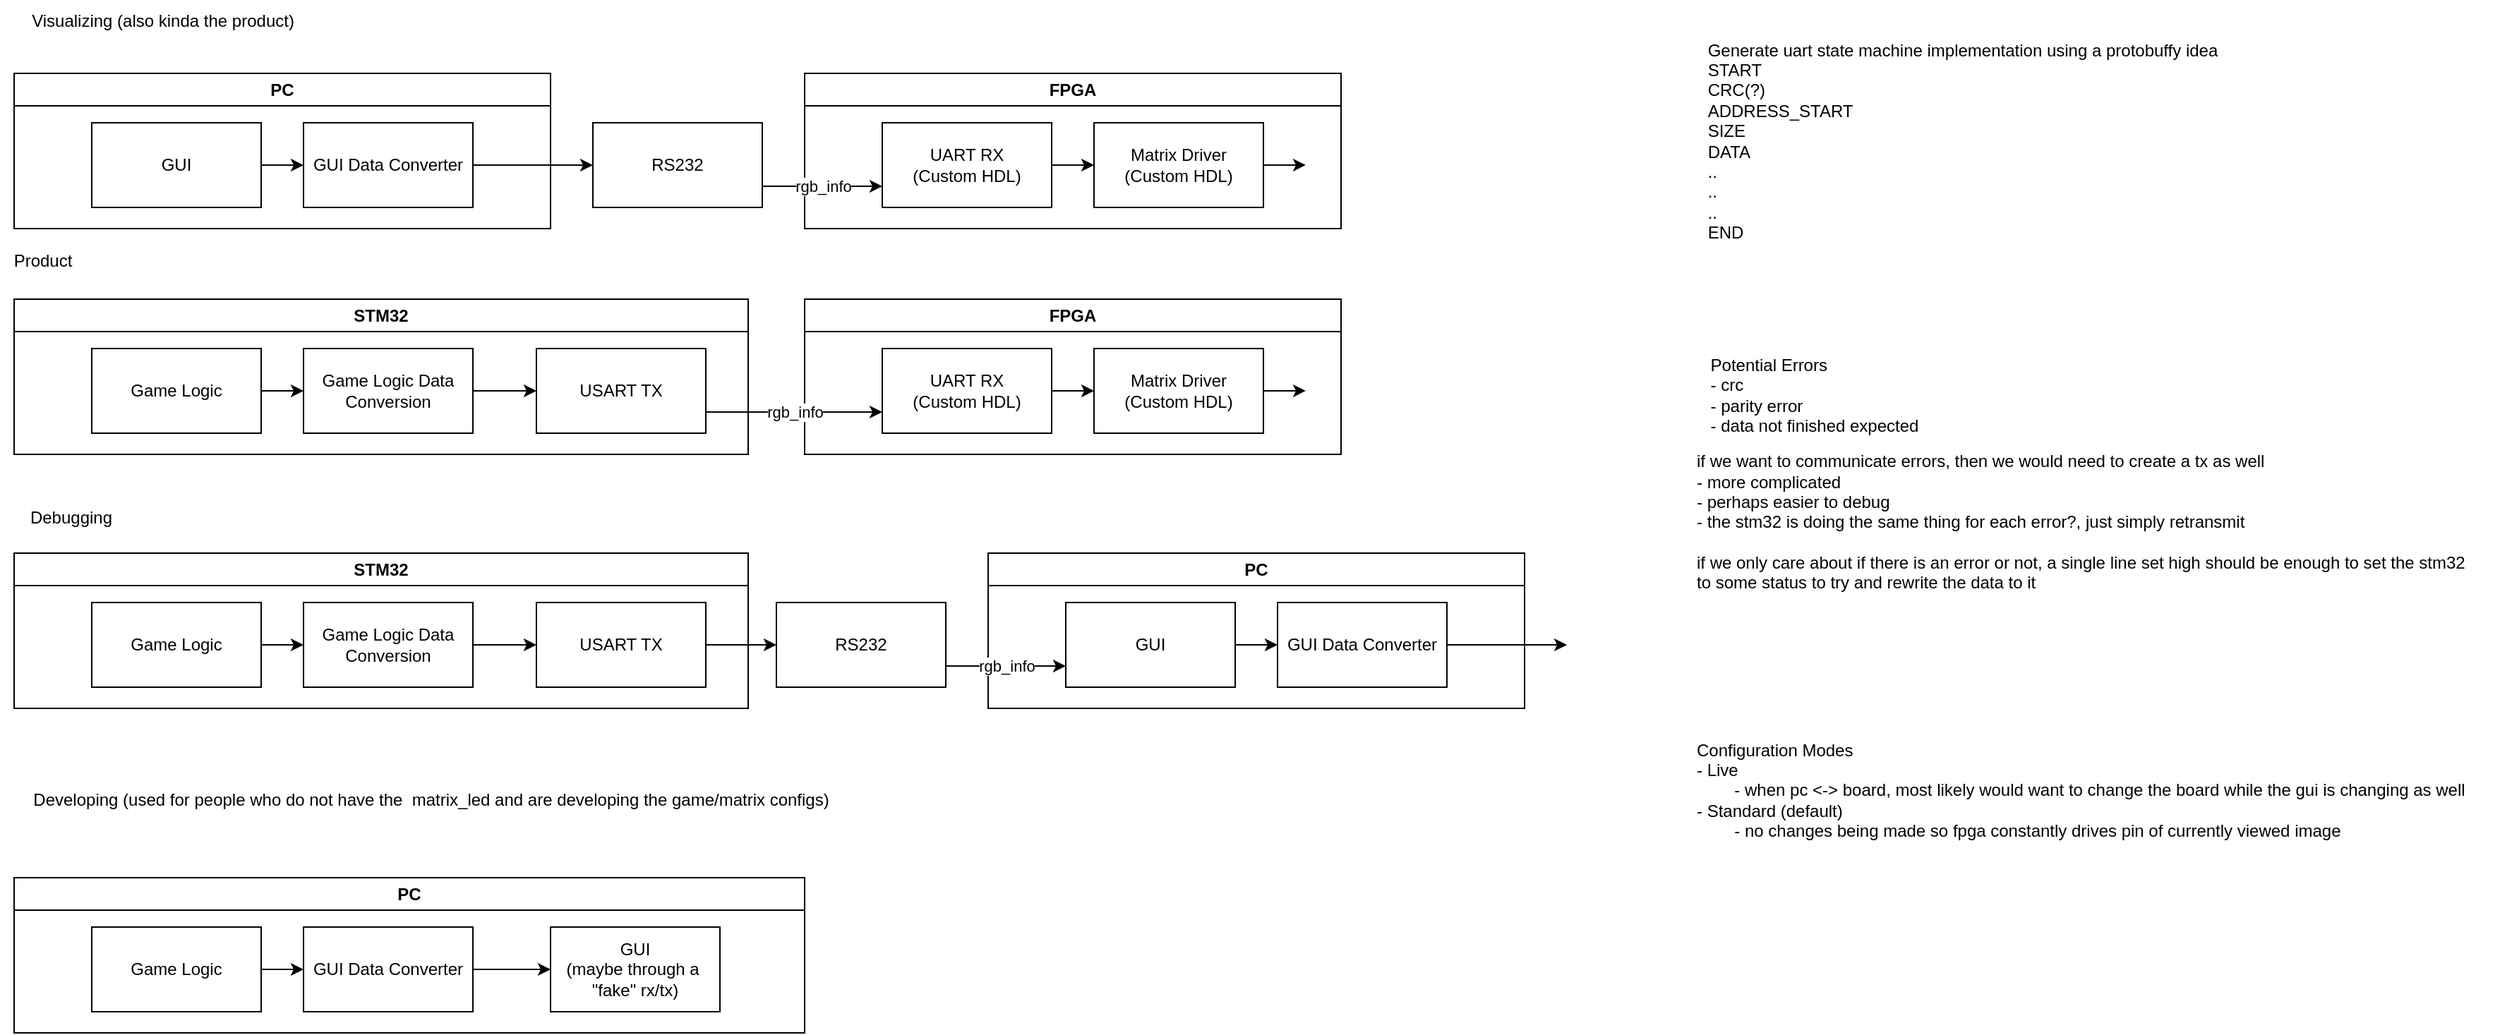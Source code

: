<mxfile>
    <diagram name="highlevel" id="ILkNMCB-ckAdee0KeORi">
        <mxGraphModel dx="1915" dy="809" grid="1" gridSize="10" guides="1" tooltips="1" connect="1" arrows="1" fold="1" page="1" pageScale="1" pageWidth="850" pageHeight="1100" math="0" shadow="0">
            <root>
                <mxCell id="0"/>
                <mxCell id="1" parent="0"/>
                <mxCell id="te0FBZQKtLvTDMSE9k3K-7" value="FPGA" style="swimlane;whiteSpace=wrap;html=1;" parent="1" vertex="1">
                    <mxGeometry x="590" y="80" width="380" height="110" as="geometry"/>
                </mxCell>
                <mxCell id="CgRlXd0XPTFSaaGUKUqt-2" value="UART RX&lt;br&gt;(Custom HDL)" style="rounded=0;whiteSpace=wrap;html=1;" parent="te0FBZQKtLvTDMSE9k3K-7" vertex="1">
                    <mxGeometry x="55" y="35" width="120" height="60" as="geometry"/>
                </mxCell>
                <mxCell id="CgRlXd0XPTFSaaGUKUqt-11" value="" style="edgeStyle=orthogonalEdgeStyle;rounded=0;orthogonalLoop=1;jettySize=auto;html=1;" parent="te0FBZQKtLvTDMSE9k3K-7" source="CgRlXd0XPTFSaaGUKUqt-7" edge="1">
                    <mxGeometry relative="1" as="geometry">
                        <mxPoint x="355" y="64.966" as="targetPoint"/>
                    </mxGeometry>
                </mxCell>
                <mxCell id="CgRlXd0XPTFSaaGUKUqt-7" value="Matrix Driver&lt;br&gt;(Custom HDL)" style="rounded=0;whiteSpace=wrap;html=1;" parent="te0FBZQKtLvTDMSE9k3K-7" vertex="1">
                    <mxGeometry x="205" y="35" width="120" height="60" as="geometry"/>
                </mxCell>
                <mxCell id="CgRlXd0XPTFSaaGUKUqt-9" value="" style="edgeStyle=orthogonalEdgeStyle;rounded=0;orthogonalLoop=1;jettySize=auto;html=1;" parent="te0FBZQKtLvTDMSE9k3K-7" source="CgRlXd0XPTFSaaGUKUqt-2" target="CgRlXd0XPTFSaaGUKUqt-7" edge="1">
                    <mxGeometry relative="1" as="geometry"/>
                </mxCell>
                <mxCell id="te0FBZQKtLvTDMSE9k3K-8" value="PC" style="swimlane;whiteSpace=wrap;html=1;" parent="1" vertex="1">
                    <mxGeometry x="30" y="80" width="380" height="110" as="geometry"/>
                </mxCell>
                <mxCell id="te0FBZQKtLvTDMSE9k3K-10" value="GUI" style="rounded=0;whiteSpace=wrap;html=1;" parent="te0FBZQKtLvTDMSE9k3K-8" vertex="1">
                    <mxGeometry x="55" y="35" width="120" height="60" as="geometry"/>
                </mxCell>
                <mxCell id="te0FBZQKtLvTDMSE9k3K-12" value="GUI Data Converter" style="rounded=0;whiteSpace=wrap;html=1;" parent="te0FBZQKtLvTDMSE9k3K-8" vertex="1">
                    <mxGeometry x="205" y="35" width="120" height="60" as="geometry"/>
                </mxCell>
                <mxCell id="te0FBZQKtLvTDMSE9k3K-13" value="" style="edgeStyle=orthogonalEdgeStyle;rounded=0;orthogonalLoop=1;jettySize=auto;html=1;" parent="te0FBZQKtLvTDMSE9k3K-8" source="te0FBZQKtLvTDMSE9k3K-10" target="te0FBZQKtLvTDMSE9k3K-12" edge="1">
                    <mxGeometry relative="1" as="geometry"/>
                </mxCell>
                <mxCell id="te0FBZQKtLvTDMSE9k3K-35" value="rgb_info" style="edgeStyle=orthogonalEdgeStyle;rounded=0;orthogonalLoop=1;jettySize=auto;html=1;exitX=1;exitY=0.75;exitDx=0;exitDy=0;entryX=0;entryY=0.75;entryDx=0;entryDy=0;" parent="1" source="te0FBZQKtLvTDMSE9k3K-15" target="CgRlXd0XPTFSaaGUKUqt-2" edge="1">
                    <mxGeometry relative="1" as="geometry"/>
                </mxCell>
                <mxCell id="te0FBZQKtLvTDMSE9k3K-15" value="RS232" style="rounded=0;whiteSpace=wrap;html=1;" parent="1" vertex="1">
                    <mxGeometry x="440" y="115" width="120" height="60" as="geometry"/>
                </mxCell>
                <mxCell id="te0FBZQKtLvTDMSE9k3K-11" value="" style="edgeStyle=orthogonalEdgeStyle;rounded=0;orthogonalLoop=1;jettySize=auto;html=1;entryX=0;entryY=0.5;entryDx=0;entryDy=0;" parent="1" source="te0FBZQKtLvTDMSE9k3K-12" target="te0FBZQKtLvTDMSE9k3K-15" edge="1">
                    <mxGeometry relative="1" as="geometry">
                        <mxPoint x="385" y="144.966" as="targetPoint"/>
                    </mxGeometry>
                </mxCell>
                <mxCell id="te0FBZQKtLvTDMSE9k3K-16" value="FPGA" style="swimlane;whiteSpace=wrap;html=1;" parent="1" vertex="1">
                    <mxGeometry x="590" y="240" width="380" height="110" as="geometry"/>
                </mxCell>
                <mxCell id="te0FBZQKtLvTDMSE9k3K-17" value="UART RX&lt;br&gt;(Custom HDL)" style="rounded=0;whiteSpace=wrap;html=1;" parent="te0FBZQKtLvTDMSE9k3K-16" vertex="1">
                    <mxGeometry x="55" y="35" width="120" height="60" as="geometry"/>
                </mxCell>
                <mxCell id="te0FBZQKtLvTDMSE9k3K-18" value="" style="edgeStyle=orthogonalEdgeStyle;rounded=0;orthogonalLoop=1;jettySize=auto;html=1;" parent="te0FBZQKtLvTDMSE9k3K-16" source="te0FBZQKtLvTDMSE9k3K-19" edge="1">
                    <mxGeometry relative="1" as="geometry">
                        <mxPoint x="355" y="64.966" as="targetPoint"/>
                    </mxGeometry>
                </mxCell>
                <mxCell id="te0FBZQKtLvTDMSE9k3K-19" value="Matrix Driver&lt;br&gt;(Custom HDL)" style="rounded=0;whiteSpace=wrap;html=1;" parent="te0FBZQKtLvTDMSE9k3K-16" vertex="1">
                    <mxGeometry x="205" y="35" width="120" height="60" as="geometry"/>
                </mxCell>
                <mxCell id="te0FBZQKtLvTDMSE9k3K-20" value="" style="edgeStyle=orthogonalEdgeStyle;rounded=0;orthogonalLoop=1;jettySize=auto;html=1;" parent="te0FBZQKtLvTDMSE9k3K-16" source="te0FBZQKtLvTDMSE9k3K-17" target="te0FBZQKtLvTDMSE9k3K-19" edge="1">
                    <mxGeometry relative="1" as="geometry"/>
                </mxCell>
                <mxCell id="te0FBZQKtLvTDMSE9k3K-21" value="STM32" style="swimlane;whiteSpace=wrap;html=1;" parent="1" vertex="1">
                    <mxGeometry x="30" y="240" width="520" height="110" as="geometry"/>
                </mxCell>
                <mxCell id="te0FBZQKtLvTDMSE9k3K-22" value="Game Logic" style="rounded=0;whiteSpace=wrap;html=1;" parent="te0FBZQKtLvTDMSE9k3K-21" vertex="1">
                    <mxGeometry x="55" y="35" width="120" height="60" as="geometry"/>
                </mxCell>
                <mxCell id="te0FBZQKtLvTDMSE9k3K-29" value="" style="edgeStyle=orthogonalEdgeStyle;rounded=0;orthogonalLoop=1;jettySize=auto;html=1;" parent="te0FBZQKtLvTDMSE9k3K-21" source="te0FBZQKtLvTDMSE9k3K-23" target="te0FBZQKtLvTDMSE9k3K-28" edge="1">
                    <mxGeometry relative="1" as="geometry"/>
                </mxCell>
                <mxCell id="te0FBZQKtLvTDMSE9k3K-23" value="Game Logic Data Conversion" style="rounded=0;whiteSpace=wrap;html=1;" parent="te0FBZQKtLvTDMSE9k3K-21" vertex="1">
                    <mxGeometry x="205" y="35" width="120" height="60" as="geometry"/>
                </mxCell>
                <mxCell id="te0FBZQKtLvTDMSE9k3K-24" value="" style="edgeStyle=orthogonalEdgeStyle;rounded=0;orthogonalLoop=1;jettySize=auto;html=1;" parent="te0FBZQKtLvTDMSE9k3K-21" source="te0FBZQKtLvTDMSE9k3K-22" target="te0FBZQKtLvTDMSE9k3K-23" edge="1">
                    <mxGeometry relative="1" as="geometry"/>
                </mxCell>
                <mxCell id="te0FBZQKtLvTDMSE9k3K-28" value="USART TX" style="rounded=0;whiteSpace=wrap;html=1;" parent="te0FBZQKtLvTDMSE9k3K-21" vertex="1">
                    <mxGeometry x="370" y="35" width="120" height="60" as="geometry"/>
                </mxCell>
                <mxCell id="te0FBZQKtLvTDMSE9k3K-32" value="rgb_info" style="edgeStyle=orthogonalEdgeStyle;rounded=0;orthogonalLoop=1;jettySize=auto;html=1;exitX=1;exitY=0.75;exitDx=0;exitDy=0;entryX=0;entryY=0.75;entryDx=0;entryDy=0;" parent="1" source="te0FBZQKtLvTDMSE9k3K-28" target="te0FBZQKtLvTDMSE9k3K-17" edge="1">
                    <mxGeometry relative="1" as="geometry"/>
                </mxCell>
                <mxCell id="te0FBZQKtLvTDMSE9k3K-38" value="&lt;div style=&quot;text-align: left;&quot;&gt;&lt;span style=&quot;background-color: initial;&quot;&gt;Potential Errors&lt;/span&gt;&lt;/div&gt;&lt;div style=&quot;text-align: left;&quot;&gt;&lt;span style=&quot;background-color: initial;&quot;&gt;- crc&lt;/span&gt;&lt;/div&gt;&lt;div style=&quot;text-align: left;&quot;&gt;&lt;span style=&quot;background-color: initial;&quot;&gt;- parity error&lt;/span&gt;&lt;/div&gt;&lt;div style=&quot;text-align: left;&quot;&gt;- data not finished expected&lt;/div&gt;" style="text;html=1;align=center;verticalAlign=middle;resizable=0;points=[];autosize=1;strokeColor=none;fillColor=none;" parent="1" vertex="1">
                    <mxGeometry x="1220" y="273" width="170" height="70" as="geometry"/>
                </mxCell>
                <mxCell id="te0FBZQKtLvTDMSE9k3K-39" value="&lt;div style=&quot;text-align: left;&quot;&gt;&lt;span style=&quot;background-color: initial;&quot;&gt;Generate uart state machine implementation using a protobuffy idea&lt;/span&gt;&lt;/div&gt;&lt;div style=&quot;text-align: left;&quot;&gt;START&lt;/div&gt;&lt;div style=&quot;text-align: left;&quot;&gt;CRC(?)&lt;/div&gt;&lt;div style=&quot;text-align: left;&quot;&gt;ADDRESS_START&lt;/div&gt;&lt;div style=&quot;text-align: left;&quot;&gt;SIZE&lt;br&gt;DATA&lt;/div&gt;&lt;div style=&quot;text-align: left;&quot;&gt;..&lt;/div&gt;&lt;div style=&quot;text-align: left;&quot;&gt;..&lt;/div&gt;&lt;div style=&quot;text-align: left;&quot;&gt;..&lt;/div&gt;&lt;div style=&quot;text-align: left;&quot;&gt;END&lt;/div&gt;" style="text;html=1;align=center;verticalAlign=middle;resizable=0;points=[];autosize=1;strokeColor=none;fillColor=none;" parent="1" vertex="1">
                    <mxGeometry x="1220" y="48" width="380" height="160" as="geometry"/>
                </mxCell>
                <mxCell id="h1CI1jJdYWx2VReyzGrE-3" value="if we want to communicate errors, then we would need to create a tx as well&lt;br&gt;- more complicated&lt;br&gt;- perhaps easier to debug&lt;br&gt;- the stm32 is doing the same thing for each error?, just simply retransmit&lt;br&gt;&lt;br&gt;if we only care about if there is an error or not, a single line set high should be enough to set the stm32&amp;nbsp;&lt;br&gt;to some status to try and rewrite the data to it" style="text;html=1;align=left;verticalAlign=middle;resizable=0;points=[];autosize=1;strokeColor=none;fillColor=none;" parent="1" vertex="1">
                    <mxGeometry x="1220" y="343" width="570" height="110" as="geometry"/>
                </mxCell>
                <mxCell id="hAK6SzXhCe6GWckzacqC-31" value="PC" style="swimlane;whiteSpace=wrap;html=1;" parent="1" vertex="1">
                    <mxGeometry x="720" y="420" width="380" height="110" as="geometry"/>
                </mxCell>
                <mxCell id="hAK6SzXhCe6GWckzacqC-32" value="GUI" style="rounded=0;whiteSpace=wrap;html=1;" parent="hAK6SzXhCe6GWckzacqC-31" vertex="1">
                    <mxGeometry x="55" y="35" width="120" height="60" as="geometry"/>
                </mxCell>
                <mxCell id="hAK6SzXhCe6GWckzacqC-33" value="GUI Data Converter" style="rounded=0;whiteSpace=wrap;html=1;" parent="hAK6SzXhCe6GWckzacqC-31" vertex="1">
                    <mxGeometry x="205" y="35" width="120" height="60" as="geometry"/>
                </mxCell>
                <mxCell id="hAK6SzXhCe6GWckzacqC-34" value="" style="edgeStyle=orthogonalEdgeStyle;rounded=0;orthogonalLoop=1;jettySize=auto;html=1;" parent="hAK6SzXhCe6GWckzacqC-31" source="hAK6SzXhCe6GWckzacqC-32" target="hAK6SzXhCe6GWckzacqC-33" edge="1">
                    <mxGeometry relative="1" as="geometry"/>
                </mxCell>
                <mxCell id="hAK6SzXhCe6GWckzacqC-37" value="" style="edgeStyle=orthogonalEdgeStyle;rounded=0;orthogonalLoop=1;jettySize=auto;html=1;entryX=0;entryY=0.5;entryDx=0;entryDy=0;" parent="1" source="hAK6SzXhCe6GWckzacqC-33" edge="1">
                    <mxGeometry relative="1" as="geometry">
                        <mxPoint x="1130" y="485" as="targetPoint"/>
                    </mxGeometry>
                </mxCell>
                <mxCell id="hAK6SzXhCe6GWckzacqC-42" value="rgb_info" style="edgeStyle=orthogonalEdgeStyle;rounded=0;orthogonalLoop=1;jettySize=auto;html=1;exitX=1;exitY=0.75;exitDx=0;exitDy=0;entryX=0;entryY=0.75;entryDx=0;entryDy=0;" parent="1" source="hAK6SzXhCe6GWckzacqC-38" target="hAK6SzXhCe6GWckzacqC-32" edge="1">
                    <mxGeometry relative="1" as="geometry"/>
                </mxCell>
                <mxCell id="hAK6SzXhCe6GWckzacqC-38" value="RS232" style="rounded=0;whiteSpace=wrap;html=1;" parent="1" vertex="1">
                    <mxGeometry x="570" y="455" width="120" height="60" as="geometry"/>
                </mxCell>
                <mxCell id="hAK6SzXhCe6GWckzacqC-39" value="Configuration Modes&lt;br&gt;- Live&lt;br&gt;&lt;span style=&quot;white-space: pre;&quot;&gt;&#9;&lt;/span&gt;- when pc &amp;lt;-&amp;gt; board, most likely would want to change the board while the gui is changing as well&lt;br&gt;- Standard (default)&lt;br&gt;&lt;span style=&quot;white-space: pre;&quot;&gt;&#9;&lt;/span&gt;- no changes being made so fpga constantly drives pin of currently viewed image" style="text;html=1;align=left;verticalAlign=middle;resizable=0;points=[];autosize=1;strokeColor=none;fillColor=none;" parent="1" vertex="1">
                    <mxGeometry x="1220" y="543" width="570" height="90" as="geometry"/>
                </mxCell>
                <mxCell id="hAK6SzXhCe6GWckzacqC-44" value="STM32" style="swimlane;whiteSpace=wrap;html=1;" parent="1" vertex="1">
                    <mxGeometry x="30" y="420" width="520" height="110" as="geometry"/>
                </mxCell>
                <mxCell id="hAK6SzXhCe6GWckzacqC-45" value="Game Logic" style="rounded=0;whiteSpace=wrap;html=1;" parent="hAK6SzXhCe6GWckzacqC-44" vertex="1">
                    <mxGeometry x="55" y="35" width="120" height="60" as="geometry"/>
                </mxCell>
                <mxCell id="hAK6SzXhCe6GWckzacqC-46" value="" style="edgeStyle=orthogonalEdgeStyle;rounded=0;orthogonalLoop=1;jettySize=auto;html=1;" parent="hAK6SzXhCe6GWckzacqC-44" source="hAK6SzXhCe6GWckzacqC-47" target="hAK6SzXhCe6GWckzacqC-49" edge="1">
                    <mxGeometry relative="1" as="geometry"/>
                </mxCell>
                <mxCell id="hAK6SzXhCe6GWckzacqC-47" value="Game Logic Data Conversion" style="rounded=0;whiteSpace=wrap;html=1;" parent="hAK6SzXhCe6GWckzacqC-44" vertex="1">
                    <mxGeometry x="205" y="35" width="120" height="60" as="geometry"/>
                </mxCell>
                <mxCell id="hAK6SzXhCe6GWckzacqC-48" value="" style="edgeStyle=orthogonalEdgeStyle;rounded=0;orthogonalLoop=1;jettySize=auto;html=1;" parent="hAK6SzXhCe6GWckzacqC-44" source="hAK6SzXhCe6GWckzacqC-45" target="hAK6SzXhCe6GWckzacqC-47" edge="1">
                    <mxGeometry relative="1" as="geometry"/>
                </mxCell>
                <mxCell id="hAK6SzXhCe6GWckzacqC-49" value="USART TX" style="rounded=0;whiteSpace=wrap;html=1;" parent="hAK6SzXhCe6GWckzacqC-44" vertex="1">
                    <mxGeometry x="370" y="35" width="120" height="60" as="geometry"/>
                </mxCell>
                <mxCell id="hAK6SzXhCe6GWckzacqC-50" style="edgeStyle=orthogonalEdgeStyle;rounded=0;orthogonalLoop=1;jettySize=auto;html=1;exitX=1;exitY=0.5;exitDx=0;exitDy=0;entryX=0;entryY=0.5;entryDx=0;entryDy=0;" parent="1" source="hAK6SzXhCe6GWckzacqC-49" target="hAK6SzXhCe6GWckzacqC-38" edge="1">
                    <mxGeometry relative="1" as="geometry"/>
                </mxCell>
                <mxCell id="hAK6SzXhCe6GWckzacqC-51" value="Visualizing (also kinda the product)" style="text;html=1;align=center;verticalAlign=middle;resizable=0;points=[];autosize=1;strokeColor=none;fillColor=none;" parent="1" vertex="1">
                    <mxGeometry x="30" y="28" width="210" height="30" as="geometry"/>
                </mxCell>
                <mxCell id="hAK6SzXhCe6GWckzacqC-52" value="Product" style="text;html=1;align=center;verticalAlign=middle;resizable=0;points=[];autosize=1;strokeColor=none;fillColor=none;" parent="1" vertex="1">
                    <mxGeometry x="20" y="198" width="60" height="30" as="geometry"/>
                </mxCell>
                <mxCell id="hAK6SzXhCe6GWckzacqC-53" value="Debugging" style="text;html=1;align=center;verticalAlign=middle;resizable=0;points=[];autosize=1;strokeColor=none;fillColor=none;" parent="1" vertex="1">
                    <mxGeometry x="30" y="380" width="80" height="30" as="geometry"/>
                </mxCell>
                <mxCell id="2" value="Developing (used for people who do not have the&amp;nbsp; matrix_led and are developing the game/matrix configs)" style="text;html=1;align=center;verticalAlign=middle;resizable=0;points=[];autosize=1;strokeColor=none;fillColor=none;" vertex="1" parent="1">
                    <mxGeometry x="30" y="580" width="590" height="30" as="geometry"/>
                </mxCell>
                <mxCell id="3" value="PC" style="swimlane;whiteSpace=wrap;html=1;" vertex="1" parent="1">
                    <mxGeometry x="30" y="650" width="560" height="110" as="geometry"/>
                </mxCell>
                <mxCell id="4" value="Game Logic" style="rounded=0;whiteSpace=wrap;html=1;" vertex="1" parent="3">
                    <mxGeometry x="55" y="35" width="120" height="60" as="geometry"/>
                </mxCell>
                <mxCell id="5" value="GUI Data Converter" style="rounded=0;whiteSpace=wrap;html=1;" vertex="1" parent="3">
                    <mxGeometry x="205" y="35" width="120" height="60" as="geometry"/>
                </mxCell>
                <mxCell id="6" value="" style="edgeStyle=orthogonalEdgeStyle;rounded=0;orthogonalLoop=1;jettySize=auto;html=1;" edge="1" parent="3" source="4" target="5">
                    <mxGeometry relative="1" as="geometry"/>
                </mxCell>
                <mxCell id="9" value="GUI&lt;br&gt;(maybe through a&amp;nbsp;&lt;br&gt;&quot;fake&quot; rx/tx)" style="rounded=0;whiteSpace=wrap;html=1;" vertex="1" parent="3">
                    <mxGeometry x="380" y="35" width="120" height="60" as="geometry"/>
                </mxCell>
                <mxCell id="7" value="" style="edgeStyle=orthogonalEdgeStyle;rounded=0;orthogonalLoop=1;jettySize=auto;html=1;entryX=0;entryY=0.5;entryDx=0;entryDy=0;" edge="1" parent="3" source="5" target="9">
                    <mxGeometry relative="1" as="geometry">
                        <mxPoint x="410" y="65.0" as="targetPoint"/>
                    </mxGeometry>
                </mxCell>
            </root>
        </mxGraphModel>
    </diagram>
    <diagram id="-IC6wg0z2GdO65AuYM95" name="gui">
        <mxGraphModel dx="1628" dy="688" grid="1" gridSize="10" guides="1" tooltips="1" connect="1" arrows="1" fold="1" page="1" pageScale="1" pageWidth="850" pageHeight="1100" math="0" shadow="0">
            <root>
                <mxCell id="0"/>
                <mxCell id="1" parent="0"/>
                <mxCell id="V7rv--miyUj9_GfnPnwT-2" value="matrix" style="rounded=0;whiteSpace=wrap;html=1;" parent="1" vertex="1">
                    <mxGeometry width="260" height="340" as="geometry"/>
                </mxCell>
                <mxCell id="V7rv--miyUj9_GfnPnwT-3" value="color selection" style="rounded=0;whiteSpace=wrap;html=1;" parent="1" vertex="1">
                    <mxGeometry x="260" width="160" height="60" as="geometry"/>
                </mxCell>
                <mxCell id="V7rv--miyUj9_GfnPnwT-5" value="save/load" style="rounded=0;whiteSpace=wrap;html=1;" parent="1" vertex="1">
                    <mxGeometry x="260" y="60" width="160" height="60" as="geometry"/>
                </mxCell>
                <mxCell id="V7rv--miyUj9_GfnPnwT-6" value="png preview" style="rounded=0;whiteSpace=wrap;html=1;" parent="1" vertex="1">
                    <mxGeometry x="260" y="180" width="160" height="160" as="geometry"/>
                </mxCell>
                <mxCell id="V7rv--miyUj9_GfnPnwT-7" value="other configuration buttons" style="rounded=0;whiteSpace=wrap;html=1;" parent="1" vertex="1">
                    <mxGeometry x="260" y="120" width="160" height="60" as="geometry"/>
                </mxCell>
            </root>
        </mxGraphModel>
    </diagram>
</mxfile>